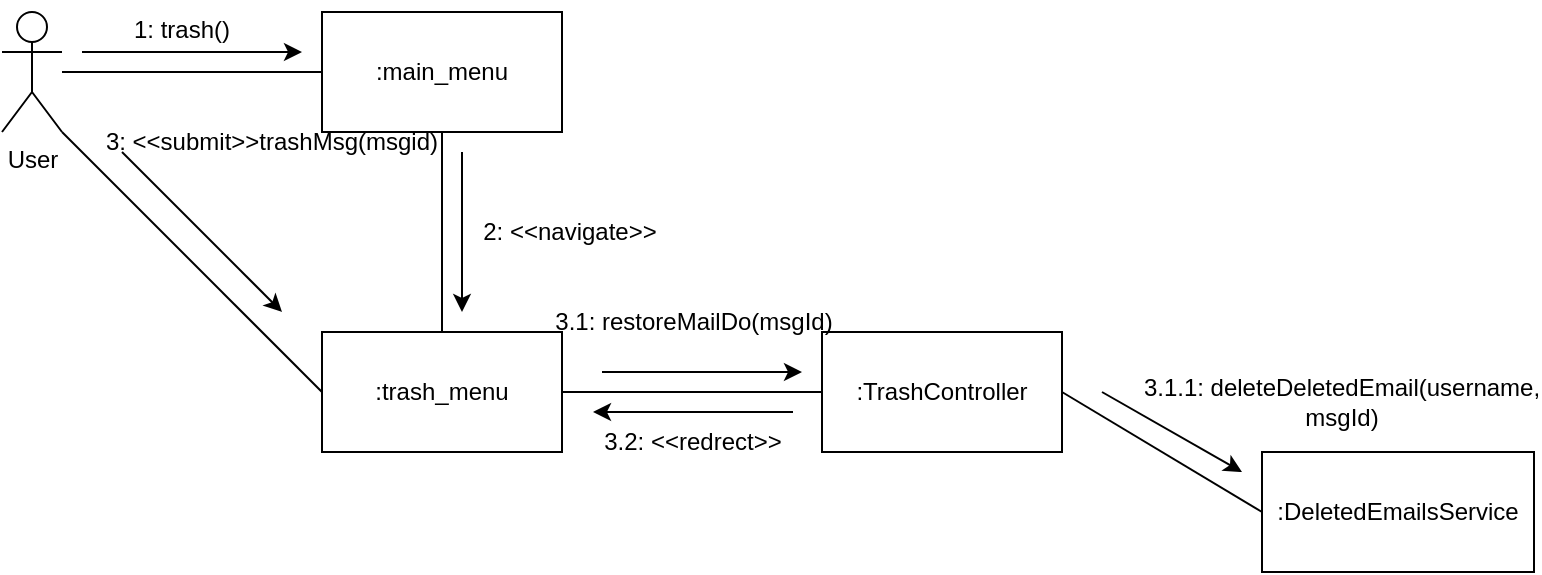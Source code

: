 <mxfile version="24.4.8" type="device">
  <diagram name="페이지-1" id="i83iV2_AebKQE_UNfp0H">
    <mxGraphModel dx="-282" dy="775" grid="1" gridSize="10" guides="1" tooltips="1" connect="1" arrows="1" fold="1" page="1" pageScale="1" pageWidth="827" pageHeight="1169" math="0" shadow="0">
      <root>
        <mxCell id="0" />
        <mxCell id="1" parent="0" />
        <mxCell id="VnZN955LMP-njsd2s_tE-10" style="rounded=0;orthogonalLoop=1;jettySize=auto;html=1;exitX=1;exitY=1;exitDx=0;exitDy=0;exitPerimeter=0;entryX=0;entryY=0.5;entryDx=0;entryDy=0;endArrow=none;endFill=0;" parent="1" source="VnZN955LMP-njsd2s_tE-1" target="VnZN955LMP-njsd2s_tE-6" edge="1">
          <mxGeometry relative="1" as="geometry" />
        </mxCell>
        <mxCell id="VnZN955LMP-njsd2s_tE-1" value="User" style="shape=umlActor;verticalLabelPosition=bottom;verticalAlign=top;html=1;outlineConnect=0;" parent="1" vertex="1">
          <mxGeometry x="910" y="270" width="30" height="60" as="geometry" />
        </mxCell>
        <mxCell id="VnZN955LMP-njsd2s_tE-5" style="edgeStyle=orthogonalEdgeStyle;rounded=0;orthogonalLoop=1;jettySize=auto;html=1;exitX=0;exitY=0.5;exitDx=0;exitDy=0;endArrow=none;endFill=0;" parent="1" source="VnZN955LMP-njsd2s_tE-4" target="VnZN955LMP-njsd2s_tE-1" edge="1">
          <mxGeometry relative="1" as="geometry" />
        </mxCell>
        <mxCell id="VnZN955LMP-njsd2s_tE-9" style="edgeStyle=orthogonalEdgeStyle;rounded=0;orthogonalLoop=1;jettySize=auto;html=1;exitX=0.5;exitY=1;exitDx=0;exitDy=0;entryX=0.5;entryY=0;entryDx=0;entryDy=0;endArrow=none;endFill=0;" parent="1" source="VnZN955LMP-njsd2s_tE-4" target="VnZN955LMP-njsd2s_tE-6" edge="1">
          <mxGeometry relative="1" as="geometry" />
        </mxCell>
        <mxCell id="VnZN955LMP-njsd2s_tE-4" value=":main_menu" style="rounded=0;whiteSpace=wrap;html=1;" parent="1" vertex="1">
          <mxGeometry x="1070" y="270" width="120" height="60" as="geometry" />
        </mxCell>
        <mxCell id="VnZN955LMP-njsd2s_tE-12" style="rounded=0;orthogonalLoop=1;jettySize=auto;html=1;entryX=0;entryY=0.5;entryDx=0;entryDy=0;endArrow=none;endFill=0;exitX=1;exitY=0.5;exitDx=0;exitDy=0;" parent="1" source="VnZN955LMP-njsd2s_tE-6" target="VnZN955LMP-njsd2s_tE-11" edge="1">
          <mxGeometry relative="1" as="geometry" />
        </mxCell>
        <mxCell id="VnZN955LMP-njsd2s_tE-6" value=":trash_menu" style="rounded=0;whiteSpace=wrap;html=1;" parent="1" vertex="1">
          <mxGeometry x="1070" y="430" width="120" height="60" as="geometry" />
        </mxCell>
        <mxCell id="VnZN955LMP-njsd2s_tE-15" style="rounded=0;orthogonalLoop=1;jettySize=auto;html=1;exitX=1;exitY=0.5;exitDx=0;exitDy=0;entryX=0;entryY=0.5;entryDx=0;entryDy=0;endArrow=none;endFill=0;" parent="1" source="VnZN955LMP-njsd2s_tE-11" target="VnZN955LMP-njsd2s_tE-14" edge="1">
          <mxGeometry relative="1" as="geometry" />
        </mxCell>
        <mxCell id="VnZN955LMP-njsd2s_tE-11" value=":TrashController" style="rounded=0;whiteSpace=wrap;html=1;" parent="1" vertex="1">
          <mxGeometry x="1320" y="430" width="120" height="60" as="geometry" />
        </mxCell>
        <mxCell id="VnZN955LMP-njsd2s_tE-14" value=":DeletedEmailsService" style="rounded=0;whiteSpace=wrap;html=1;" parent="1" vertex="1">
          <mxGeometry x="1540" y="490" width="136" height="60" as="geometry" />
        </mxCell>
        <mxCell id="VnZN955LMP-njsd2s_tE-17" value="" style="endArrow=classic;html=1;rounded=0;" parent="1" edge="1">
          <mxGeometry width="50" height="50" relative="1" as="geometry">
            <mxPoint x="950" y="290" as="sourcePoint" />
            <mxPoint x="1060" y="290" as="targetPoint" />
          </mxGeometry>
        </mxCell>
        <mxCell id="VnZN955LMP-njsd2s_tE-18" value="1: trash()" style="text;html=1;align=center;verticalAlign=middle;whiteSpace=wrap;rounded=0;" parent="1" vertex="1">
          <mxGeometry x="960" y="264" width="80" height="30" as="geometry" />
        </mxCell>
        <mxCell id="VnZN955LMP-njsd2s_tE-19" value="2: &amp;lt;&amp;lt;navigate&amp;gt;&amp;gt;" style="text;html=1;align=center;verticalAlign=middle;whiteSpace=wrap;rounded=0;" parent="1" vertex="1">
          <mxGeometry x="1136" y="365" width="116" height="30" as="geometry" />
        </mxCell>
        <mxCell id="VnZN955LMP-njsd2s_tE-20" value="" style="endArrow=classic;html=1;rounded=0;" parent="1" edge="1">
          <mxGeometry width="50" height="50" relative="1" as="geometry">
            <mxPoint x="1140" y="340" as="sourcePoint" />
            <mxPoint x="1140" y="420" as="targetPoint" />
          </mxGeometry>
        </mxCell>
        <mxCell id="VnZN955LMP-njsd2s_tE-21" value="" style="endArrow=classic;html=1;rounded=0;" parent="1" edge="1">
          <mxGeometry width="50" height="50" relative="1" as="geometry">
            <mxPoint x="970" y="340" as="sourcePoint" />
            <mxPoint x="1050" y="420" as="targetPoint" />
          </mxGeometry>
        </mxCell>
        <mxCell id="VnZN955LMP-njsd2s_tE-23" value="" style="endArrow=classic;html=1;rounded=0;" parent="1" edge="1">
          <mxGeometry width="50" height="50" relative="1" as="geometry">
            <mxPoint x="1210" y="450" as="sourcePoint" />
            <mxPoint x="1310" y="450" as="targetPoint" />
          </mxGeometry>
        </mxCell>
        <mxCell id="VnZN955LMP-njsd2s_tE-24" value="3.1: restoreMailDo(msgId)" style="text;html=1;align=center;verticalAlign=middle;whiteSpace=wrap;rounded=0;" parent="1" vertex="1">
          <mxGeometry x="1180.5" y="410" width="150" height="30" as="geometry" />
        </mxCell>
        <mxCell id="VnZN955LMP-njsd2s_tE-25" value="3: &amp;lt;&amp;lt;submit&amp;gt;&amp;gt;trashMsg(msgid)" style="text;html=1;align=center;verticalAlign=middle;whiteSpace=wrap;rounded=0;" parent="1" vertex="1">
          <mxGeometry x="960" y="320" width="170" height="30" as="geometry" />
        </mxCell>
        <mxCell id="VnZN955LMP-njsd2s_tE-28" value="" style="endArrow=classic;html=1;rounded=0;" parent="1" edge="1">
          <mxGeometry width="50" height="50" relative="1" as="geometry">
            <mxPoint x="1460" y="460" as="sourcePoint" />
            <mxPoint x="1530" y="500" as="targetPoint" />
          </mxGeometry>
        </mxCell>
        <mxCell id="VnZN955LMP-njsd2s_tE-29" value="3.1.1:&amp;nbsp;deleteDeletedEmail(username, msgId)" style="text;html=1;align=center;verticalAlign=middle;whiteSpace=wrap;rounded=0;" parent="1" vertex="1">
          <mxGeometry x="1550" y="450" width="60" height="30" as="geometry" />
        </mxCell>
        <mxCell id="VnZN955LMP-njsd2s_tE-31" value="" style="endArrow=classic;html=1;rounded=0;" parent="1" edge="1">
          <mxGeometry width="50" height="50" relative="1" as="geometry">
            <mxPoint x="1305.5" y="470" as="sourcePoint" />
            <mxPoint x="1205.5" y="470" as="targetPoint" />
          </mxGeometry>
        </mxCell>
        <mxCell id="VnZN955LMP-njsd2s_tE-32" value="3.2: &amp;lt;&amp;lt;redrect&amp;gt;&amp;gt;" style="text;html=1;align=center;verticalAlign=middle;whiteSpace=wrap;rounded=0;" parent="1" vertex="1">
          <mxGeometry x="1201" y="470" width="109" height="30" as="geometry" />
        </mxCell>
      </root>
    </mxGraphModel>
  </diagram>
</mxfile>

